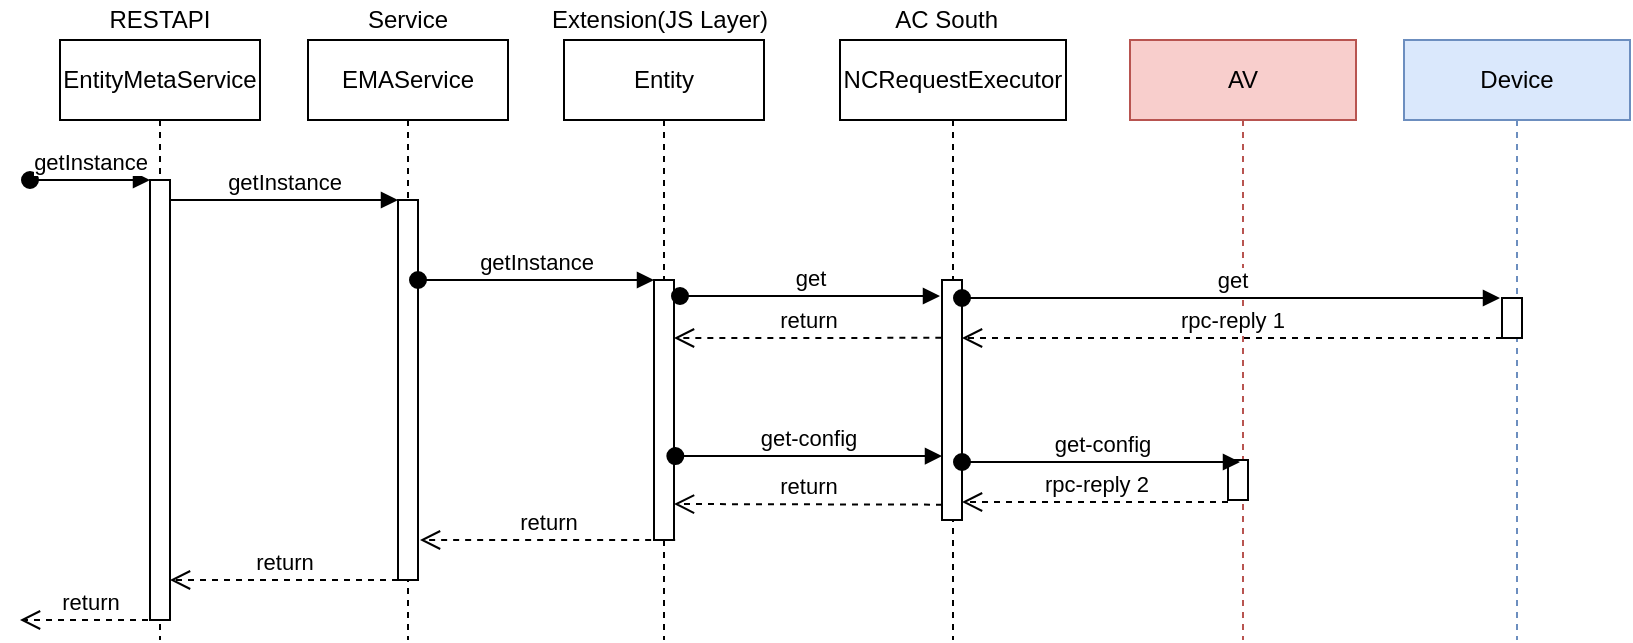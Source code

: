 <mxfile version="28.2.8">
  <diagram name="Page-1" id="T7IPmtH0fjwhGXg2Aun8">
    <mxGraphModel dx="1188" dy="619" grid="1" gridSize="10" guides="1" tooltips="1" connect="1" arrows="1" fold="1" page="1" pageScale="1" pageWidth="850" pageHeight="1100" math="0" shadow="0">
      <root>
        <mxCell id="0" />
        <mxCell id="1" parent="0" />
        <mxCell id="7r2QjnbIfb1Uufxogwyy-1" value="EntityMetaService" style="shape=umlLifeline;perimeter=lifelinePerimeter;whiteSpace=wrap;html=1;container=0;dropTarget=0;collapsible=0;recursiveResize=0;outlineConnect=0;portConstraint=eastwest;newEdgeStyle={&quot;edgeStyle&quot;:&quot;elbowEdgeStyle&quot;,&quot;elbow&quot;:&quot;vertical&quot;,&quot;curved&quot;:0,&quot;rounded&quot;:0};" vertex="1" parent="1">
          <mxGeometry x="180" y="70" width="100" height="300" as="geometry" />
        </mxCell>
        <mxCell id="7r2QjnbIfb1Uufxogwyy-2" value="" style="html=1;points=[];perimeter=orthogonalPerimeter;outlineConnect=0;targetShapes=umlLifeline;portConstraint=eastwest;newEdgeStyle={&quot;edgeStyle&quot;:&quot;elbowEdgeStyle&quot;,&quot;elbow&quot;:&quot;vertical&quot;,&quot;curved&quot;:0,&quot;rounded&quot;:0};" vertex="1" parent="7r2QjnbIfb1Uufxogwyy-1">
          <mxGeometry x="45" y="70" width="10" height="220" as="geometry" />
        </mxCell>
        <mxCell id="7r2QjnbIfb1Uufxogwyy-3" value="getInstance" style="html=1;verticalAlign=bottom;startArrow=oval;endArrow=block;startSize=8;edgeStyle=elbowEdgeStyle;elbow=vertical;curved=0;rounded=0;" edge="1" parent="7r2QjnbIfb1Uufxogwyy-1" target="7r2QjnbIfb1Uufxogwyy-2">
          <mxGeometry relative="1" as="geometry">
            <mxPoint x="-15" y="70" as="sourcePoint" />
          </mxGeometry>
        </mxCell>
        <mxCell id="7r2QjnbIfb1Uufxogwyy-4" value="EMAService" style="shape=umlLifeline;perimeter=lifelinePerimeter;whiteSpace=wrap;html=1;container=0;dropTarget=0;collapsible=0;recursiveResize=0;outlineConnect=0;portConstraint=eastwest;newEdgeStyle={&quot;edgeStyle&quot;:&quot;elbowEdgeStyle&quot;,&quot;elbow&quot;:&quot;vertical&quot;,&quot;curved&quot;:0,&quot;rounded&quot;:0};" vertex="1" parent="1">
          <mxGeometry x="304" y="70" width="100" height="300" as="geometry" />
        </mxCell>
        <mxCell id="7r2QjnbIfb1Uufxogwyy-5" value="" style="html=1;points=[];perimeter=orthogonalPerimeter;outlineConnect=0;targetShapes=umlLifeline;portConstraint=eastwest;newEdgeStyle={&quot;edgeStyle&quot;:&quot;elbowEdgeStyle&quot;,&quot;elbow&quot;:&quot;vertical&quot;,&quot;curved&quot;:0,&quot;rounded&quot;:0};" vertex="1" parent="7r2QjnbIfb1Uufxogwyy-4">
          <mxGeometry x="45" y="80" width="10" height="190" as="geometry" />
        </mxCell>
        <mxCell id="7r2QjnbIfb1Uufxogwyy-6" value="getInstance" style="html=1;verticalAlign=bottom;endArrow=block;edgeStyle=elbowEdgeStyle;elbow=vertical;curved=0;rounded=0;" edge="1" parent="1" source="7r2QjnbIfb1Uufxogwyy-2" target="7r2QjnbIfb1Uufxogwyy-5">
          <mxGeometry relative="1" as="geometry">
            <mxPoint x="335" y="160" as="sourcePoint" />
            <Array as="points">
              <mxPoint x="320" y="150" />
            </Array>
          </mxGeometry>
        </mxCell>
        <mxCell id="7r2QjnbIfb1Uufxogwyy-7" value="return" style="html=1;verticalAlign=bottom;endArrow=open;dashed=1;endSize=8;edgeStyle=elbowEdgeStyle;elbow=vertical;curved=0;rounded=0;exitX=0;exitY=1;exitDx=0;exitDy=0;exitPerimeter=0;" edge="1" parent="1" source="7r2QjnbIfb1Uufxogwyy-5" target="7r2QjnbIfb1Uufxogwyy-2">
          <mxGeometry relative="1" as="geometry">
            <mxPoint x="335" y="235" as="targetPoint" />
            <Array as="points" />
          </mxGeometry>
        </mxCell>
        <mxCell id="7r2QjnbIfb1Uufxogwyy-8" value="RESTAPI" style="text;html=1;whiteSpace=wrap;strokeColor=none;fillColor=none;align=center;verticalAlign=middle;rounded=0;" vertex="1" parent="1">
          <mxGeometry x="200" y="50" width="60" height="20" as="geometry" />
        </mxCell>
        <mxCell id="7r2QjnbIfb1Uufxogwyy-9" value="Service" style="text;html=1;whiteSpace=wrap;strokeColor=none;fillColor=none;align=center;verticalAlign=middle;rounded=0;" vertex="1" parent="1">
          <mxGeometry x="324" y="50" width="60" height="20" as="geometry" />
        </mxCell>
        <mxCell id="7r2QjnbIfb1Uufxogwyy-10" value="Entity" style="shape=umlLifeline;perimeter=lifelinePerimeter;whiteSpace=wrap;html=1;container=0;dropTarget=0;collapsible=0;recursiveResize=0;outlineConnect=0;portConstraint=eastwest;newEdgeStyle={&quot;edgeStyle&quot;:&quot;elbowEdgeStyle&quot;,&quot;elbow&quot;:&quot;vertical&quot;,&quot;curved&quot;:0,&quot;rounded&quot;:0};" vertex="1" parent="1">
          <mxGeometry x="432" y="70" width="100" height="300" as="geometry" />
        </mxCell>
        <mxCell id="7r2QjnbIfb1Uufxogwyy-11" value="" style="html=1;points=[];perimeter=orthogonalPerimeter;outlineConnect=0;targetShapes=umlLifeline;portConstraint=eastwest;newEdgeStyle={&quot;edgeStyle&quot;:&quot;elbowEdgeStyle&quot;,&quot;elbow&quot;:&quot;vertical&quot;,&quot;curved&quot;:0,&quot;rounded&quot;:0};" vertex="1" parent="7r2QjnbIfb1Uufxogwyy-10">
          <mxGeometry x="45" y="120" width="10" height="130" as="geometry" />
        </mxCell>
        <mxCell id="7r2QjnbIfb1Uufxogwyy-12" value="NCRequestExecutor" style="shape=umlLifeline;perimeter=lifelinePerimeter;whiteSpace=wrap;html=1;container=0;dropTarget=0;collapsible=0;recursiveResize=0;outlineConnect=0;portConstraint=eastwest;newEdgeStyle={&quot;edgeStyle&quot;:&quot;elbowEdgeStyle&quot;,&quot;elbow&quot;:&quot;vertical&quot;,&quot;curved&quot;:0,&quot;rounded&quot;:0};" vertex="1" parent="1">
          <mxGeometry x="570" y="70" width="113" height="300" as="geometry" />
        </mxCell>
        <mxCell id="7r2QjnbIfb1Uufxogwyy-13" value="" style="html=1;points=[];perimeter=orthogonalPerimeter;outlineConnect=0;targetShapes=umlLifeline;portConstraint=eastwest;newEdgeStyle={&quot;edgeStyle&quot;:&quot;elbowEdgeStyle&quot;,&quot;elbow&quot;:&quot;vertical&quot;,&quot;curved&quot;:0,&quot;rounded&quot;:0};" vertex="1" parent="7r2QjnbIfb1Uufxogwyy-12">
          <mxGeometry x="51" y="120" width="10" height="120" as="geometry" />
        </mxCell>
        <mxCell id="7r2QjnbIfb1Uufxogwyy-14" value="AV" style="shape=umlLifeline;perimeter=lifelinePerimeter;whiteSpace=wrap;html=1;container=0;dropTarget=0;collapsible=0;recursiveResize=0;outlineConnect=0;portConstraint=eastwest;newEdgeStyle={&quot;edgeStyle&quot;:&quot;elbowEdgeStyle&quot;,&quot;elbow&quot;:&quot;vertical&quot;,&quot;curved&quot;:0,&quot;rounded&quot;:0};fillColor=#f8cecc;strokeColor=#b85450;" vertex="1" parent="1">
          <mxGeometry x="715" y="70" width="113" height="300" as="geometry" />
        </mxCell>
        <mxCell id="7r2QjnbIfb1Uufxogwyy-15" value="" style="html=1;points=[];perimeter=orthogonalPerimeter;outlineConnect=0;targetShapes=umlLifeline;portConstraint=eastwest;newEdgeStyle={&quot;edgeStyle&quot;:&quot;elbowEdgeStyle&quot;,&quot;elbow&quot;:&quot;vertical&quot;,&quot;curved&quot;:0,&quot;rounded&quot;:0};" vertex="1" parent="7r2QjnbIfb1Uufxogwyy-14">
          <mxGeometry x="49" y="210" width="10" height="20" as="geometry" />
        </mxCell>
        <mxCell id="7r2QjnbIfb1Uufxogwyy-16" value="Extension(JS Layer)" style="text;html=1;whiteSpace=wrap;strokeColor=none;fillColor=none;align=center;verticalAlign=middle;rounded=0;" vertex="1" parent="1">
          <mxGeometry x="420" y="50" width="120" height="20" as="geometry" />
        </mxCell>
        <mxCell id="7r2QjnbIfb1Uufxogwyy-17" value="getInstance" style="html=1;verticalAlign=bottom;startArrow=oval;startFill=1;endArrow=block;startSize=8;curved=0;rounded=0;" edge="1" parent="1" source="7r2QjnbIfb1Uufxogwyy-5" target="7r2QjnbIfb1Uufxogwyy-11">
          <mxGeometry width="60" relative="1" as="geometry">
            <mxPoint x="450" y="190" as="sourcePoint" />
            <mxPoint x="500" y="190" as="targetPoint" />
            <Array as="points">
              <mxPoint x="430" y="190" />
            </Array>
          </mxGeometry>
        </mxCell>
        <mxCell id="7r2QjnbIfb1Uufxogwyy-18" value="return" style="html=1;verticalAlign=bottom;endArrow=open;dashed=1;endSize=8;edgeStyle=elbowEdgeStyle;elbow=vertical;curved=0;rounded=0;" edge="1" parent="1">
          <mxGeometry relative="1" as="geometry">
            <mxPoint x="160" y="360" as="targetPoint" />
            <Array as="points" />
            <mxPoint x="230" y="360" as="sourcePoint" />
          </mxGeometry>
        </mxCell>
        <mxCell id="7r2QjnbIfb1Uufxogwyy-19" value="return" style="html=1;verticalAlign=bottom;endArrow=open;dashed=1;endSize=8;edgeStyle=elbowEdgeStyle;elbow=vertical;curved=0;rounded=0;" edge="1" parent="1">
          <mxGeometry relative="1" as="geometry">
            <mxPoint x="360" y="320" as="targetPoint" />
            <Array as="points" />
            <mxPoint x="487.57" y="320" as="sourcePoint" />
          </mxGeometry>
        </mxCell>
        <mxCell id="7r2QjnbIfb1Uufxogwyy-20" value="get" style="html=1;verticalAlign=bottom;startArrow=oval;startFill=1;endArrow=block;startSize=8;curved=0;rounded=0;" edge="1" parent="1">
          <mxGeometry width="60" relative="1" as="geometry">
            <mxPoint x="490" y="198" as="sourcePoint" />
            <mxPoint x="620" y="198" as="targetPoint" />
          </mxGeometry>
        </mxCell>
        <mxCell id="7r2QjnbIfb1Uufxogwyy-21" value="Device" style="shape=umlLifeline;perimeter=lifelinePerimeter;whiteSpace=wrap;html=1;container=0;dropTarget=0;collapsible=0;recursiveResize=0;outlineConnect=0;portConstraint=eastwest;newEdgeStyle={&quot;edgeStyle&quot;:&quot;elbowEdgeStyle&quot;,&quot;elbow&quot;:&quot;vertical&quot;,&quot;curved&quot;:0,&quot;rounded&quot;:0};fillColor=#dae8fc;strokeColor=#6c8ebf;" vertex="1" parent="1">
          <mxGeometry x="852" y="70" width="113" height="300" as="geometry" />
        </mxCell>
        <mxCell id="7r2QjnbIfb1Uufxogwyy-22" value="" style="html=1;points=[];perimeter=orthogonalPerimeter;outlineConnect=0;targetShapes=umlLifeline;portConstraint=eastwest;newEdgeStyle={&quot;edgeStyle&quot;:&quot;elbowEdgeStyle&quot;,&quot;elbow&quot;:&quot;vertical&quot;,&quot;curved&quot;:0,&quot;rounded&quot;:0};" vertex="1" parent="7r2QjnbIfb1Uufxogwyy-21">
          <mxGeometry x="49" y="129" width="10" height="20" as="geometry" />
        </mxCell>
        <mxCell id="7r2QjnbIfb1Uufxogwyy-23" value="get" style="html=1;verticalAlign=bottom;startArrow=oval;startFill=1;endArrow=block;startSize=8;curved=0;rounded=0;" edge="1" parent="1">
          <mxGeometry width="60" relative="1" as="geometry">
            <mxPoint x="631" y="199" as="sourcePoint" />
            <mxPoint x="900" y="199" as="targetPoint" />
          </mxGeometry>
        </mxCell>
        <mxCell id="7r2QjnbIfb1Uufxogwyy-24" value="rpc-reply 1" style="html=1;verticalAlign=bottom;endArrow=open;dashed=1;endSize=8;edgeStyle=elbowEdgeStyle;elbow=vertical;curved=0;rounded=0;" edge="1" parent="1" source="7r2QjnbIfb1Uufxogwyy-22">
          <mxGeometry relative="1" as="geometry">
            <mxPoint x="631" y="219" as="targetPoint" />
            <Array as="points" />
            <mxPoint x="900" y="220" as="sourcePoint" />
          </mxGeometry>
        </mxCell>
        <mxCell id="7r2QjnbIfb1Uufxogwyy-25" value="get-config" style="html=1;verticalAlign=bottom;startArrow=oval;startFill=1;endArrow=block;startSize=8;curved=0;rounded=0;entryX=0.6;entryY=0;entryDx=0;entryDy=0;entryPerimeter=0;" edge="1" parent="1">
          <mxGeometry x="0.002" width="60" relative="1" as="geometry">
            <mxPoint x="631" y="281" as="sourcePoint" />
            <mxPoint x="770" y="281" as="targetPoint" />
            <mxPoint as="offset" />
          </mxGeometry>
        </mxCell>
        <mxCell id="7r2QjnbIfb1Uufxogwyy-26" value="rpc-reply 2" style="html=1;verticalAlign=bottom;endArrow=open;dashed=1;endSize=8;edgeStyle=elbowEdgeStyle;elbow=vertical;curved=0;rounded=0;" edge="1" parent="1">
          <mxGeometry relative="1" as="geometry">
            <mxPoint x="631" y="301" as="targetPoint" />
            <Array as="points">
              <mxPoint x="660" y="301" />
            </Array>
            <mxPoint x="764.0" y="301" as="sourcePoint" />
          </mxGeometry>
        </mxCell>
        <mxCell id="7r2QjnbIfb1Uufxogwyy-27" value="return" style="html=1;verticalAlign=bottom;endArrow=open;dashed=1;endSize=8;edgeStyle=elbowEdgeStyle;elbow=vertical;curved=0;rounded=0;exitX=-0.033;exitY=0.241;exitDx=0;exitDy=0;exitPerimeter=0;" edge="1" parent="1" source="7r2QjnbIfb1Uufxogwyy-13" target="7r2QjnbIfb1Uufxogwyy-11">
          <mxGeometry relative="1" as="geometry">
            <mxPoint x="490" y="230" as="targetPoint" />
            <Array as="points" />
            <mxPoint x="620" y="230" as="sourcePoint" />
          </mxGeometry>
        </mxCell>
        <mxCell id="7r2QjnbIfb1Uufxogwyy-28" value="get-config" style="html=1;verticalAlign=bottom;startArrow=oval;startFill=1;endArrow=block;startSize=8;curved=0;rounded=0;exitX=1.067;exitY=0.385;exitDx=0;exitDy=0;exitPerimeter=0;" edge="1" parent="1">
          <mxGeometry width="60" relative="1" as="geometry">
            <mxPoint x="487.67" y="278.05" as="sourcePoint" />
            <mxPoint x="621" y="278.05" as="targetPoint" />
          </mxGeometry>
        </mxCell>
        <mxCell id="7r2QjnbIfb1Uufxogwyy-29" value="AC South&amp;nbsp;" style="text;html=1;whiteSpace=wrap;strokeColor=none;fillColor=none;align=center;verticalAlign=middle;rounded=0;" vertex="1" parent="1">
          <mxGeometry x="565" y="50" width="120" height="20" as="geometry" />
        </mxCell>
        <mxCell id="7r2QjnbIfb1Uufxogwyy-30" value="return" style="html=1;verticalAlign=bottom;endArrow=open;dashed=1;endSize=8;edgeStyle=elbowEdgeStyle;elbow=vertical;curved=0;rounded=0;" edge="1" parent="1">
          <mxGeometry relative="1" as="geometry">
            <mxPoint x="487" y="302" as="targetPoint" />
            <Array as="points" />
            <mxPoint x="621" y="302.333" as="sourcePoint" />
          </mxGeometry>
        </mxCell>
      </root>
    </mxGraphModel>
  </diagram>
</mxfile>
